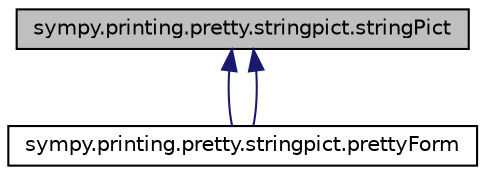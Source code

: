 digraph "sympy.printing.pretty.stringpict.stringPict"
{
 // LATEX_PDF_SIZE
  edge [fontname="Helvetica",fontsize="10",labelfontname="Helvetica",labelfontsize="10"];
  node [fontname="Helvetica",fontsize="10",shape=record];
  Node1 [label="sympy.printing.pretty.stringpict.stringPict",height=0.2,width=0.4,color="black", fillcolor="grey75", style="filled", fontcolor="black",tooltip=" "];
  Node1 -> Node2 [dir="back",color="midnightblue",fontsize="10",style="solid",fontname="Helvetica"];
  Node2 [label="sympy.printing.pretty.stringpict.prettyForm",height=0.2,width=0.4,color="black", fillcolor="white", style="filled",URL="$classsympy_1_1printing_1_1pretty_1_1stringpict_1_1prettyForm.html",tooltip=" "];
  Node1 -> Node2 [dir="back",color="midnightblue",fontsize="10",style="solid",fontname="Helvetica"];
}

